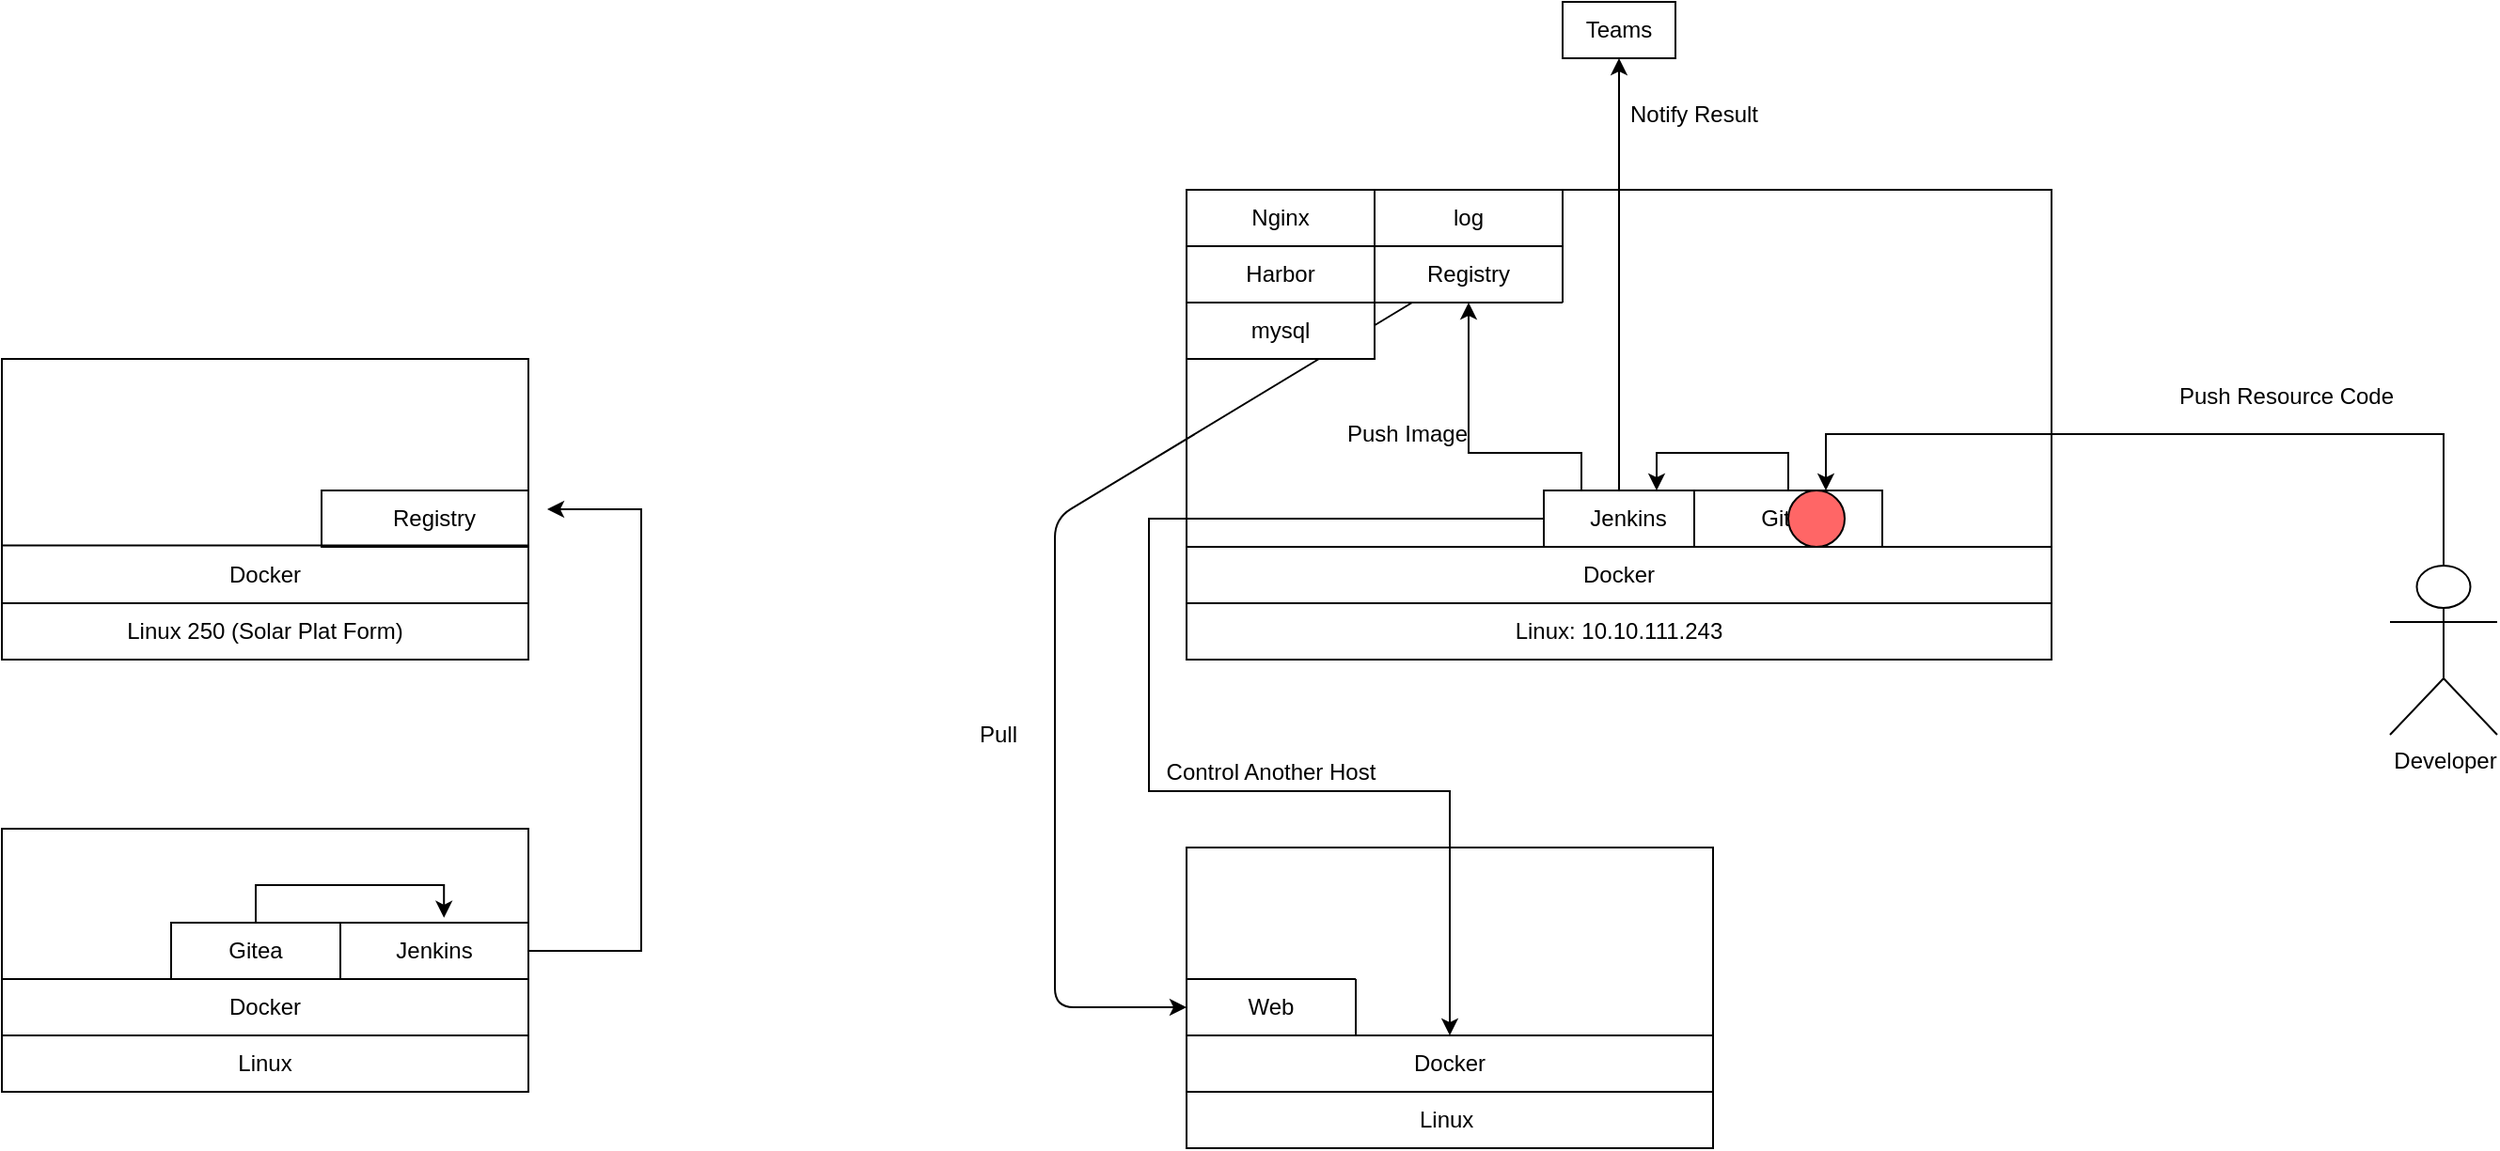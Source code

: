 <mxfile version="13.6.2" type="github">
  <diagram id="IT9nS8kqRxy1utYyjVAF" name="Page-1">
    <mxGraphModel dx="1799" dy="1301" grid="1" gridSize="10" guides="1" tooltips="1" connect="1" arrows="1" fold="1" page="1" pageScale="1" pageWidth="827" pageHeight="1169" math="0" shadow="0">
      <root>
        <mxCell id="0" />
        <mxCell id="1" parent="0" />
        <mxCell id="nnsxrsnEf2l7bp9RDmFu-12" value="" style="rounded=0;whiteSpace=wrap;html=1;" vertex="1" parent="1">
          <mxGeometry x="330" y="160" width="100" height="30" as="geometry" />
        </mxCell>
        <mxCell id="nnsxrsnEf2l7bp9RDmFu-11" value="" style="rounded=0;whiteSpace=wrap;html=1;" vertex="1" parent="1">
          <mxGeometry x="330" y="130" width="100" height="30" as="geometry" />
        </mxCell>
        <mxCell id="nnsxrsnEf2l7bp9RDmFu-9" value="" style="rounded=0;whiteSpace=wrap;html=1;" vertex="1" parent="1">
          <mxGeometry x="330" y="160" width="100" height="30" as="geometry" />
        </mxCell>
        <mxCell id="nnsxrsnEf2l7bp9RDmFu-7" value="" style="rounded=0;whiteSpace=wrap;html=1;" vertex="1" parent="1">
          <mxGeometry x="330" y="130" width="100" height="30" as="geometry" />
        </mxCell>
        <mxCell id="gb0lBnmiJU7sS7x-HtrJ-14" value="" style="rounded=0;whiteSpace=wrap;html=1;" parent="1" vertex="1">
          <mxGeometry x="230" y="130" width="460" height="250" as="geometry" />
        </mxCell>
        <mxCell id="gb0lBnmiJU7sS7x-HtrJ-17" value="Linux: 10.10.111.243" style="text;html=1;strokeColor=none;fillColor=none;align=center;verticalAlign=middle;whiteSpace=wrap;rounded=0;" parent="1" vertex="1">
          <mxGeometry x="230" y="350" width="460" height="30" as="geometry" />
        </mxCell>
        <mxCell id="gb0lBnmiJU7sS7x-HtrJ-18" value="" style="endArrow=none;html=1;exitX=0;exitY=0;exitDx=0;exitDy=0;entryX=1;entryY=0;entryDx=0;entryDy=0;" parent="1" source="gb0lBnmiJU7sS7x-HtrJ-17" target="gb0lBnmiJU7sS7x-HtrJ-17" edge="1">
          <mxGeometry width="50" height="50" relative="1" as="geometry">
            <mxPoint x="430" y="380" as="sourcePoint" />
            <mxPoint x="480" y="330" as="targetPoint" />
            <Array as="points" />
          </mxGeometry>
        </mxCell>
        <mxCell id="gb0lBnmiJU7sS7x-HtrJ-19" value="Docker" style="text;html=1;strokeColor=none;fillColor=none;align=center;verticalAlign=middle;whiteSpace=wrap;rounded=0;" parent="1" vertex="1">
          <mxGeometry x="230" y="320" width="460" height="30" as="geometry" />
        </mxCell>
        <mxCell id="gb0lBnmiJU7sS7x-HtrJ-20" value="" style="endArrow=none;html=1;exitX=0;exitY=0;exitDx=0;exitDy=0;entryX=1;entryY=0;entryDx=0;entryDy=0;" parent="1" source="gb0lBnmiJU7sS7x-HtrJ-19" target="gb0lBnmiJU7sS7x-HtrJ-19" edge="1">
          <mxGeometry width="50" height="50" relative="1" as="geometry">
            <mxPoint x="430" y="350" as="sourcePoint" />
            <mxPoint x="480" y="300" as="targetPoint" />
          </mxGeometry>
        </mxCell>
        <mxCell id="gb0lBnmiJU7sS7x-HtrJ-21" value="" style="rounded=0;whiteSpace=wrap;html=1;" parent="1" vertex="1">
          <mxGeometry x="230" y="130" width="100" height="30" as="geometry" />
        </mxCell>
        <mxCell id="gb0lBnmiJU7sS7x-HtrJ-32" value="" style="rounded=0;whiteSpace=wrap;html=1;" parent="1" vertex="1">
          <mxGeometry x="230" y="480" width="280" height="160" as="geometry" />
        </mxCell>
        <mxCell id="gb0lBnmiJU7sS7x-HtrJ-33" value="Linux&amp;nbsp;" style="text;html=1;strokeColor=none;fillColor=none;align=center;verticalAlign=middle;whiteSpace=wrap;rounded=0;" parent="1" vertex="1">
          <mxGeometry x="230" y="610" width="280" height="30" as="geometry" />
        </mxCell>
        <mxCell id="gb0lBnmiJU7sS7x-HtrJ-34" value="Docker" style="text;html=1;strokeColor=none;fillColor=none;align=center;verticalAlign=middle;whiteSpace=wrap;rounded=0;" parent="1" vertex="1">
          <mxGeometry x="230" y="580" width="280" height="30" as="geometry" />
        </mxCell>
        <mxCell id="gb0lBnmiJU7sS7x-HtrJ-42" value="" style="endArrow=none;html=1;exitX=0;exitY=0;exitDx=0;exitDy=0;entryX=1;entryY=0;entryDx=0;entryDy=0;" parent="1" edge="1">
          <mxGeometry width="50" height="50" relative="1" as="geometry">
            <mxPoint x="230.0" y="610" as="sourcePoint" />
            <mxPoint x="510" y="610" as="targetPoint" />
            <Array as="points" />
          </mxGeometry>
        </mxCell>
        <mxCell id="gb0lBnmiJU7sS7x-HtrJ-43" value="" style="endArrow=none;html=1;exitX=0;exitY=0;exitDx=0;exitDy=0;entryX=1;entryY=0;entryDx=0;entryDy=0;" parent="1" source="gb0lBnmiJU7sS7x-HtrJ-34" target="gb0lBnmiJU7sS7x-HtrJ-34" edge="1">
          <mxGeometry width="50" height="50" relative="1" as="geometry">
            <mxPoint x="410" y="470" as="sourcePoint" />
            <mxPoint x="460" y="420" as="targetPoint" />
          </mxGeometry>
        </mxCell>
        <mxCell id="gb0lBnmiJU7sS7x-HtrJ-44" value="" style="endArrow=classic;html=1;entryX=0;entryY=0.5;entryDx=0;entryDy=0;entryPerimeter=0;" parent="1" target="gb0lBnmiJU7sS7x-HtrJ-45" edge="1">
          <mxGeometry width="50" height="50" relative="1" as="geometry">
            <mxPoint x="350" y="190" as="sourcePoint" />
            <mxPoint x="220" y="560" as="targetPoint" />
            <Array as="points">
              <mxPoint x="160" y="305" />
              <mxPoint x="160" y="565" />
            </Array>
          </mxGeometry>
        </mxCell>
        <mxCell id="gb0lBnmiJU7sS7x-HtrJ-45" value="Web" style="text;html=1;strokeColor=none;fillColor=none;align=center;verticalAlign=middle;whiteSpace=wrap;rounded=0;" parent="1" vertex="1">
          <mxGeometry x="230" y="550" width="90" height="30" as="geometry" />
        </mxCell>
        <mxCell id="gb0lBnmiJU7sS7x-HtrJ-46" value="" style="endArrow=none;html=1;exitX=0;exitY=0;exitDx=0;exitDy=0;entryX=1;entryY=0;entryDx=0;entryDy=0;" parent="1" source="gb0lBnmiJU7sS7x-HtrJ-45" target="gb0lBnmiJU7sS7x-HtrJ-45" edge="1">
          <mxGeometry width="50" height="50" relative="1" as="geometry">
            <mxPoint x="410" y="480" as="sourcePoint" />
            <mxPoint x="460" y="430" as="targetPoint" />
          </mxGeometry>
        </mxCell>
        <mxCell id="gb0lBnmiJU7sS7x-HtrJ-47" value="" style="endArrow=none;html=1;exitX=1;exitY=0;exitDx=0;exitDy=0;entryX=1;entryY=1;entryDx=0;entryDy=0;" parent="1" source="gb0lBnmiJU7sS7x-HtrJ-45" target="gb0lBnmiJU7sS7x-HtrJ-45" edge="1">
          <mxGeometry width="50" height="50" relative="1" as="geometry">
            <mxPoint x="410" y="480" as="sourcePoint" />
            <mxPoint x="460" y="430" as="targetPoint" />
          </mxGeometry>
        </mxCell>
        <mxCell id="gb0lBnmiJU7sS7x-HtrJ-48" value="Pull" style="text;html=1;strokeColor=none;fillColor=none;align=center;verticalAlign=middle;whiteSpace=wrap;rounded=0;" parent="1" vertex="1">
          <mxGeometry x="110" y="410" width="40" height="20" as="geometry" />
        </mxCell>
        <mxCell id="gb0lBnmiJU7sS7x-HtrJ-49" value="" style="rounded=0;whiteSpace=wrap;html=1;" parent="1" vertex="1">
          <mxGeometry x="-400" y="220" width="280" height="160" as="geometry" />
        </mxCell>
        <mxCell id="gb0lBnmiJU7sS7x-HtrJ-50" value="Linux 250 (Solar Plat Form)" style="text;html=1;strokeColor=none;fillColor=none;align=center;verticalAlign=middle;whiteSpace=wrap;rounded=0;" parent="1" vertex="1">
          <mxGeometry x="-400" y="350" width="280" height="30" as="geometry" />
        </mxCell>
        <mxCell id="gb0lBnmiJU7sS7x-HtrJ-51" value="Docker" style="text;html=1;strokeColor=none;fillColor=none;align=center;verticalAlign=middle;whiteSpace=wrap;rounded=0;" parent="1" vertex="1">
          <mxGeometry x="-400" y="320" width="280" height="30" as="geometry" />
        </mxCell>
        <mxCell id="gb0lBnmiJU7sS7x-HtrJ-52" value="" style="endArrow=none;html=1;exitX=0;exitY=1;exitDx=0;exitDy=0;entryX=1;entryY=1;entryDx=0;entryDy=0;" parent="1" source="gb0lBnmiJU7sS7x-HtrJ-51" target="gb0lBnmiJU7sS7x-HtrJ-51" edge="1">
          <mxGeometry width="50" height="50" relative="1" as="geometry">
            <mxPoint x="-10" y="470" as="sourcePoint" />
            <mxPoint x="40" y="420" as="targetPoint" />
          </mxGeometry>
        </mxCell>
        <mxCell id="gb0lBnmiJU7sS7x-HtrJ-53" value="" style="endArrow=none;html=1;exitX=0;exitY=1;exitDx=0;exitDy=0;entryX=1;entryY=1;entryDx=0;entryDy=0;" parent="1" edge="1">
          <mxGeometry width="50" height="50" relative="1" as="geometry">
            <mxPoint x="-400" y="319.31" as="sourcePoint" />
            <mxPoint x="-120" y="319.31" as="targetPoint" />
          </mxGeometry>
        </mxCell>
        <mxCell id="gb0lBnmiJU7sS7x-HtrJ-54" value="Registry" style="text;html=1;strokeColor=none;fillColor=none;align=center;verticalAlign=middle;whiteSpace=wrap;rounded=0;" parent="1" vertex="1">
          <mxGeometry x="-220" y="290" width="100" height="30" as="geometry" />
        </mxCell>
        <mxCell id="gb0lBnmiJU7sS7x-HtrJ-56" value="" style="rounded=0;whiteSpace=wrap;html=1;strokeColor=#000000;fillColor=none;" parent="1" vertex="1">
          <mxGeometry x="-230" y="290" width="110" height="30" as="geometry" />
        </mxCell>
        <mxCell id="gb0lBnmiJU7sS7x-HtrJ-62" value="" style="rounded=0;whiteSpace=wrap;html=1;" parent="1" vertex="1">
          <mxGeometry x="-400" y="470" width="280" height="140" as="geometry" />
        </mxCell>
        <mxCell id="gb0lBnmiJU7sS7x-HtrJ-63" value="Linux" style="text;html=1;strokeColor=none;fillColor=none;align=center;verticalAlign=middle;whiteSpace=wrap;rounded=0;" parent="1" vertex="1">
          <mxGeometry x="-400" y="580" width="280" height="30" as="geometry" />
        </mxCell>
        <mxCell id="gb0lBnmiJU7sS7x-HtrJ-64" value="Docker" style="text;html=1;strokeColor=none;fillColor=none;align=center;verticalAlign=middle;whiteSpace=wrap;rounded=0;" parent="1" vertex="1">
          <mxGeometry x="-400" y="550" width="280" height="30" as="geometry" />
        </mxCell>
        <mxCell id="gb0lBnmiJU7sS7x-HtrJ-65" value="Gitea" style="text;html=1;strokeColor=none;fillColor=none;align=center;verticalAlign=middle;whiteSpace=wrap;rounded=0;" parent="1" vertex="1">
          <mxGeometry x="-310" y="520" width="90" height="30" as="geometry" />
        </mxCell>
        <mxCell id="gb0lBnmiJU7sS7x-HtrJ-66" value="Jenkins" style="text;html=1;strokeColor=none;fillColor=none;align=center;verticalAlign=middle;whiteSpace=wrap;rounded=0;" parent="1" vertex="1">
          <mxGeometry x="-220" y="520" width="100" height="30" as="geometry" />
        </mxCell>
        <mxCell id="gb0lBnmiJU7sS7x-HtrJ-69" value="" style="rounded=0;whiteSpace=wrap;html=1;strokeColor=#000000;fillColor=none;" parent="1" vertex="1">
          <mxGeometry x="-400" y="550" width="280" height="30" as="geometry" />
        </mxCell>
        <mxCell id="gb0lBnmiJU7sS7x-HtrJ-75" style="edgeStyle=orthogonalEdgeStyle;rounded=0;orthogonalLoop=1;jettySize=auto;html=1;exitX=0.5;exitY=0;exitDx=0;exitDy=0;entryX=0.551;entryY=-0.086;entryDx=0;entryDy=0;entryPerimeter=0;" parent="1" source="gb0lBnmiJU7sS7x-HtrJ-73" target="gb0lBnmiJU7sS7x-HtrJ-74" edge="1">
          <mxGeometry relative="1" as="geometry">
            <Array as="points">
              <mxPoint x="-265" y="500" />
              <mxPoint x="-165" y="500" />
            </Array>
          </mxGeometry>
        </mxCell>
        <mxCell id="gb0lBnmiJU7sS7x-HtrJ-73" value="" style="rounded=0;whiteSpace=wrap;html=1;strokeColor=#000000;fillColor=none;" parent="1" vertex="1">
          <mxGeometry x="-310" y="520" width="90" height="30" as="geometry" />
        </mxCell>
        <mxCell id="gb0lBnmiJU7sS7x-HtrJ-76" style="edgeStyle=orthogonalEdgeStyle;rounded=0;orthogonalLoop=1;jettySize=auto;html=1;exitX=1;exitY=0.5;exitDx=0;exitDy=0;" parent="1" source="gb0lBnmiJU7sS7x-HtrJ-74" edge="1">
          <mxGeometry relative="1" as="geometry">
            <mxPoint x="-110" y="300" as="targetPoint" />
            <Array as="points">
              <mxPoint x="-60" y="535" />
              <mxPoint x="-60" y="300" />
            </Array>
          </mxGeometry>
        </mxCell>
        <mxCell id="gb0lBnmiJU7sS7x-HtrJ-74" value="" style="rounded=0;whiteSpace=wrap;html=1;strokeColor=#000000;fillColor=none;" parent="1" vertex="1">
          <mxGeometry x="-220" y="520" width="100" height="30" as="geometry" />
        </mxCell>
        <mxCell id="gb0lBnmiJU7sS7x-HtrJ-78" value="Gitea" style="text;html=1;strokeColor=none;fillColor=none;align=center;verticalAlign=middle;whiteSpace=wrap;rounded=0;" parent="1" vertex="1">
          <mxGeometry x="500" y="290" width="100" height="30" as="geometry" />
        </mxCell>
        <mxCell id="gb0lBnmiJU7sS7x-HtrJ-79" value="Jenkins" style="text;html=1;strokeColor=none;fillColor=none;align=center;verticalAlign=middle;whiteSpace=wrap;rounded=0;" parent="1" vertex="1">
          <mxGeometry x="420" y="290" width="90" height="30" as="geometry" />
        </mxCell>
        <mxCell id="gb0lBnmiJU7sS7x-HtrJ-84" style="edgeStyle=orthogonalEdgeStyle;rounded=0;orthogonalLoop=1;jettySize=auto;html=1;exitX=0.5;exitY=0;exitDx=0;exitDy=0;entryX=0.75;entryY=0;entryDx=0;entryDy=0;" parent="1" source="gb0lBnmiJU7sS7x-HtrJ-82" target="gb0lBnmiJU7sS7x-HtrJ-83" edge="1">
          <mxGeometry relative="1" as="geometry">
            <Array as="points">
              <mxPoint x="550" y="270" />
              <mxPoint x="480" y="270" />
            </Array>
          </mxGeometry>
        </mxCell>
        <mxCell id="gb0lBnmiJU7sS7x-HtrJ-82" value="" style="rounded=0;whiteSpace=wrap;html=1;strokeColor=#000000;fillColor=none;" parent="1" vertex="1">
          <mxGeometry x="500" y="290" width="100" height="30" as="geometry" />
        </mxCell>
        <mxCell id="gb0lBnmiJU7sS7x-HtrJ-85" style="edgeStyle=orthogonalEdgeStyle;rounded=0;orthogonalLoop=1;jettySize=auto;html=1;exitX=0.25;exitY=0;exitDx=0;exitDy=0;" parent="1" source="gb0lBnmiJU7sS7x-HtrJ-83" edge="1">
          <mxGeometry relative="1" as="geometry">
            <mxPoint x="380" y="190" as="targetPoint" />
            <Array as="points">
              <mxPoint x="440" y="270" />
              <mxPoint x="380" y="270" />
              <mxPoint x="380" y="190" />
            </Array>
          </mxGeometry>
        </mxCell>
        <mxCell id="gb0lBnmiJU7sS7x-HtrJ-88" style="edgeStyle=orthogonalEdgeStyle;rounded=0;orthogonalLoop=1;jettySize=auto;html=1;exitX=0.5;exitY=0;exitDx=0;exitDy=0;" parent="1" source="gb0lBnmiJU7sS7x-HtrJ-83" target="gb0lBnmiJU7sS7x-HtrJ-89" edge="1">
          <mxGeometry relative="1" as="geometry">
            <mxPoint x="460.286" y="180" as="targetPoint" />
          </mxGeometry>
        </mxCell>
        <mxCell id="nnsxrsnEf2l7bp9RDmFu-24" style="edgeStyle=orthogonalEdgeStyle;rounded=0;orthogonalLoop=1;jettySize=auto;html=1;" edge="1" parent="1" source="gb0lBnmiJU7sS7x-HtrJ-83" target="gb0lBnmiJU7sS7x-HtrJ-34">
          <mxGeometry relative="1" as="geometry">
            <mxPoint x="200" y="510" as="targetPoint" />
            <Array as="points">
              <mxPoint x="210" y="305" />
              <mxPoint x="210" y="450" />
              <mxPoint x="370" y="450" />
            </Array>
          </mxGeometry>
        </mxCell>
        <mxCell id="gb0lBnmiJU7sS7x-HtrJ-83" value="" style="rounded=0;whiteSpace=wrap;html=1;strokeColor=#000000;fillColor=none;" parent="1" vertex="1">
          <mxGeometry x="420" y="290" width="80" height="30" as="geometry" />
        </mxCell>
        <mxCell id="gb0lBnmiJU7sS7x-HtrJ-86" value="Push Image" style="text;html=1;strokeColor=none;fillColor=none;align=center;verticalAlign=middle;whiteSpace=wrap;rounded=0;" parent="1" vertex="1">
          <mxGeometry x="310" y="250" width="75" height="20" as="geometry" />
        </mxCell>
        <mxCell id="gb0lBnmiJU7sS7x-HtrJ-89" value="Teams" style="rounded=0;whiteSpace=wrap;html=1;" parent="1" vertex="1">
          <mxGeometry x="430" y="30" width="60" height="30" as="geometry" />
        </mxCell>
        <mxCell id="gb0lBnmiJU7sS7x-HtrJ-90" value="Notify Result" style="text;html=1;strokeColor=none;fillColor=none;align=center;verticalAlign=middle;whiteSpace=wrap;rounded=0;" parent="1" vertex="1">
          <mxGeometry x="460" y="80" width="80" height="20" as="geometry" />
        </mxCell>
        <mxCell id="siEBrIOfnzwNPRl2NtPe-2" style="edgeStyle=orthogonalEdgeStyle;rounded=0;orthogonalLoop=1;jettySize=auto;html=1;entryX=0.7;entryY=0;entryDx=0;entryDy=0;entryPerimeter=0;" parent="1" source="gb0lBnmiJU7sS7x-HtrJ-91" target="gb0lBnmiJU7sS7x-HtrJ-82" edge="1">
          <mxGeometry relative="1" as="geometry">
            <mxPoint x="560" y="215" as="targetPoint" />
            <Array as="points">
              <mxPoint x="899" y="260" />
              <mxPoint x="570" y="260" />
            </Array>
          </mxGeometry>
        </mxCell>
        <mxCell id="gb0lBnmiJU7sS7x-HtrJ-91" value="Developer&lt;br&gt;" style="shape=umlActor;verticalLabelPosition=bottom;verticalAlign=top;html=1;outlineConnect=0;strokeColor=#000000;fillColor=none;" parent="1" vertex="1">
          <mxGeometry x="870" y="330" width="57" height="90" as="geometry" />
        </mxCell>
        <mxCell id="nnsxrsnEf2l7bp9RDmFu-2" value="Nginx" style="text;html=1;strokeColor=none;fillColor=none;align=center;verticalAlign=middle;whiteSpace=wrap;rounded=0;" vertex="1" parent="1">
          <mxGeometry x="230" y="130" width="100" height="30" as="geometry" />
        </mxCell>
        <mxCell id="nnsxrsnEf2l7bp9RDmFu-3" value="Registry" style="text;html=1;strokeColor=none;fillColor=none;align=center;verticalAlign=middle;whiteSpace=wrap;rounded=0;" vertex="1" parent="1">
          <mxGeometry x="330" y="160" width="100" height="30" as="geometry" />
        </mxCell>
        <mxCell id="nnsxrsnEf2l7bp9RDmFu-4" value="Registry" style="text;html=1;strokeColor=none;fillColor=none;align=center;verticalAlign=middle;whiteSpace=wrap;rounded=0;" vertex="1" parent="1">
          <mxGeometry x="230" y="190" width="100" height="30" as="geometry" />
        </mxCell>
        <mxCell id="nnsxrsnEf2l7bp9RDmFu-5" value="log" style="text;html=1;strokeColor=none;fillColor=none;align=center;verticalAlign=middle;whiteSpace=wrap;rounded=0;" vertex="1" parent="1">
          <mxGeometry x="330" y="130" width="100" height="30" as="geometry" />
        </mxCell>
        <mxCell id="nnsxrsnEf2l7bp9RDmFu-6" value="Registry" style="text;html=1;strokeColor=none;fillColor=none;align=center;verticalAlign=middle;whiteSpace=wrap;rounded=0;" vertex="1" parent="1">
          <mxGeometry x="230" y="160" width="100" height="30" as="geometry" />
        </mxCell>
        <mxCell id="nnsxrsnEf2l7bp9RDmFu-8" value="Harbor" style="rounded=0;whiteSpace=wrap;html=1;" vertex="1" parent="1">
          <mxGeometry x="230" y="160" width="100" height="30" as="geometry" />
        </mxCell>
        <mxCell id="nnsxrsnEf2l7bp9RDmFu-10" value="mysql" style="rounded=0;whiteSpace=wrap;html=1;" vertex="1" parent="1">
          <mxGeometry x="230" y="190" width="100" height="30" as="geometry" />
        </mxCell>
        <mxCell id="nnsxrsnEf2l7bp9RDmFu-13" value="" style="endArrow=none;html=1;exitX=1;exitY=0;exitDx=0;exitDy=0;entryX=1;entryY=1;entryDx=0;entryDy=0;" edge="1" parent="1" source="nnsxrsnEf2l7bp9RDmFu-6" target="nnsxrsnEf2l7bp9RDmFu-5">
          <mxGeometry width="50" height="50" relative="1" as="geometry">
            <mxPoint x="351.5" y="130" as="sourcePoint" />
            <mxPoint x="401.5" y="80" as="targetPoint" />
          </mxGeometry>
        </mxCell>
        <mxCell id="nnsxrsnEf2l7bp9RDmFu-14" value="" style="endArrow=none;html=1;exitX=1;exitY=0;exitDx=0;exitDy=0;entryX=1;entryY=1;entryDx=0;entryDy=0;" edge="1" parent="1">
          <mxGeometry width="50" height="50" relative="1" as="geometry">
            <mxPoint x="330" y="190" as="sourcePoint" />
            <mxPoint x="430" y="190" as="targetPoint" />
          </mxGeometry>
        </mxCell>
        <mxCell id="nnsxrsnEf2l7bp9RDmFu-16" value="" style="endArrow=none;html=1;exitX=1;exitY=0;exitDx=0;exitDy=0;entryX=1;entryY=0;entryDx=0;entryDy=0;" edge="1" parent="1" source="nnsxrsnEf2l7bp9RDmFu-3" target="nnsxrsnEf2l7bp9RDmFu-5">
          <mxGeometry width="50" height="50" relative="1" as="geometry">
            <mxPoint x="380" y="90" as="sourcePoint" />
            <mxPoint x="430" y="40" as="targetPoint" />
            <Array as="points" />
          </mxGeometry>
        </mxCell>
        <mxCell id="nnsxrsnEf2l7bp9RDmFu-17" value="" style="endArrow=none;html=1;exitX=1;exitY=0;exitDx=0;exitDy=0;entryX=1;entryY=0;entryDx=0;entryDy=0;" edge="1" parent="1">
          <mxGeometry width="50" height="50" relative="1" as="geometry">
            <mxPoint x="430" y="190" as="sourcePoint" />
            <mxPoint x="430" y="160" as="targetPoint" />
            <Array as="points" />
          </mxGeometry>
        </mxCell>
        <mxCell id="nnsxrsnEf2l7bp9RDmFu-20" value="Push Resource Code" style="text;html=1;strokeColor=none;fillColor=none;align=center;verticalAlign=middle;whiteSpace=wrap;rounded=0;" vertex="1" parent="1">
          <mxGeometry x="740" y="230" width="150" height="20" as="geometry" />
        </mxCell>
        <mxCell id="nnsxrsnEf2l7bp9RDmFu-22" value="" style="ellipse;whiteSpace=wrap;html=1;aspect=fixed;fillColor=#FF6666;" vertex="1" parent="1">
          <mxGeometry x="550" y="290" width="30" height="30" as="geometry" />
        </mxCell>
        <mxCell id="nnsxrsnEf2l7bp9RDmFu-26" value="Control Another Host" style="text;html=1;strokeColor=none;fillColor=none;align=center;verticalAlign=middle;whiteSpace=wrap;rounded=0;" vertex="1" parent="1">
          <mxGeometry x="217" y="430" width="116" height="20" as="geometry" />
        </mxCell>
      </root>
    </mxGraphModel>
  </diagram>
</mxfile>
